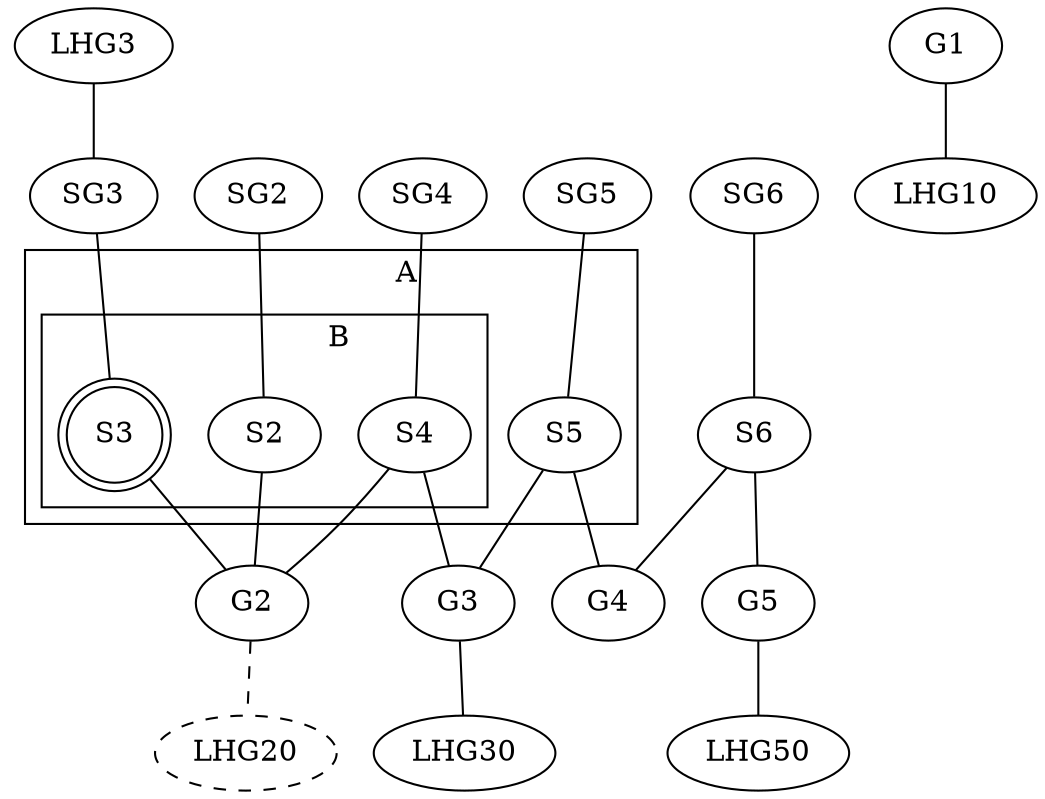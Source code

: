 graph G {
  /* Startgroups and it's repos */
  LHG3  -- SG3
  SG2 -- S2
  SG3 -- S3
  SG4 -- S4
  SG5 -- S5
  SG6 -- S6

  /* Labgroups */
  S2 -- G2
  S3 -- G2
  S4 -- G2

  S4 -- G3
  S5 -- G3

  S5 -- G4
  S6 -- G4

  S6 -- G5
  
  /* The sets A and B */
  subgraph cluster_A {
    S2
    S3
    S4
    S5
    label = "                A"

    subgraph cluster_B {
      S2
      S3
      S4
      label = "                B"
    }
  }

  /* Repos */
  G1 -- LHG10
  G2 -- LHG20 [style=dashed]
  G3 -- LHG30
  G5 -- LHG50

  /* Bonus properties */ 
  S3 [shape = doublecircle] 
  LHG20 [style=dashed]
}



